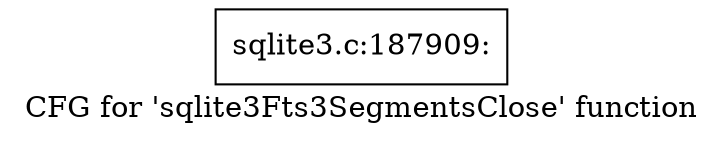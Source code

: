 digraph "CFG for 'sqlite3Fts3SegmentsClose' function" {
	label="CFG for 'sqlite3Fts3SegmentsClose' function";

	Node0x55c0faaedd90 [shape=record,label="{sqlite3.c:187909:}"];
}
